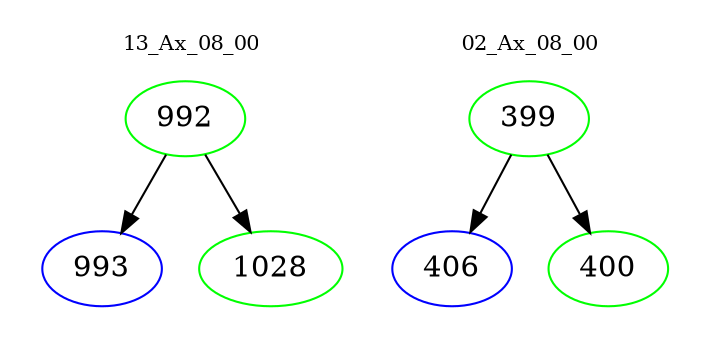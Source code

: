 digraph{
subgraph cluster_0 {
color = white
label = "13_Ax_08_00";
fontsize=10;
T0_992 [label="992", color="green"]
T0_992 -> T0_993 [color="black"]
T0_993 [label="993", color="blue"]
T0_992 -> T0_1028 [color="black"]
T0_1028 [label="1028", color="green"]
}
subgraph cluster_1 {
color = white
label = "02_Ax_08_00";
fontsize=10;
T1_399 [label="399", color="green"]
T1_399 -> T1_406 [color="black"]
T1_406 [label="406", color="blue"]
T1_399 -> T1_400 [color="black"]
T1_400 [label="400", color="green"]
}
}
